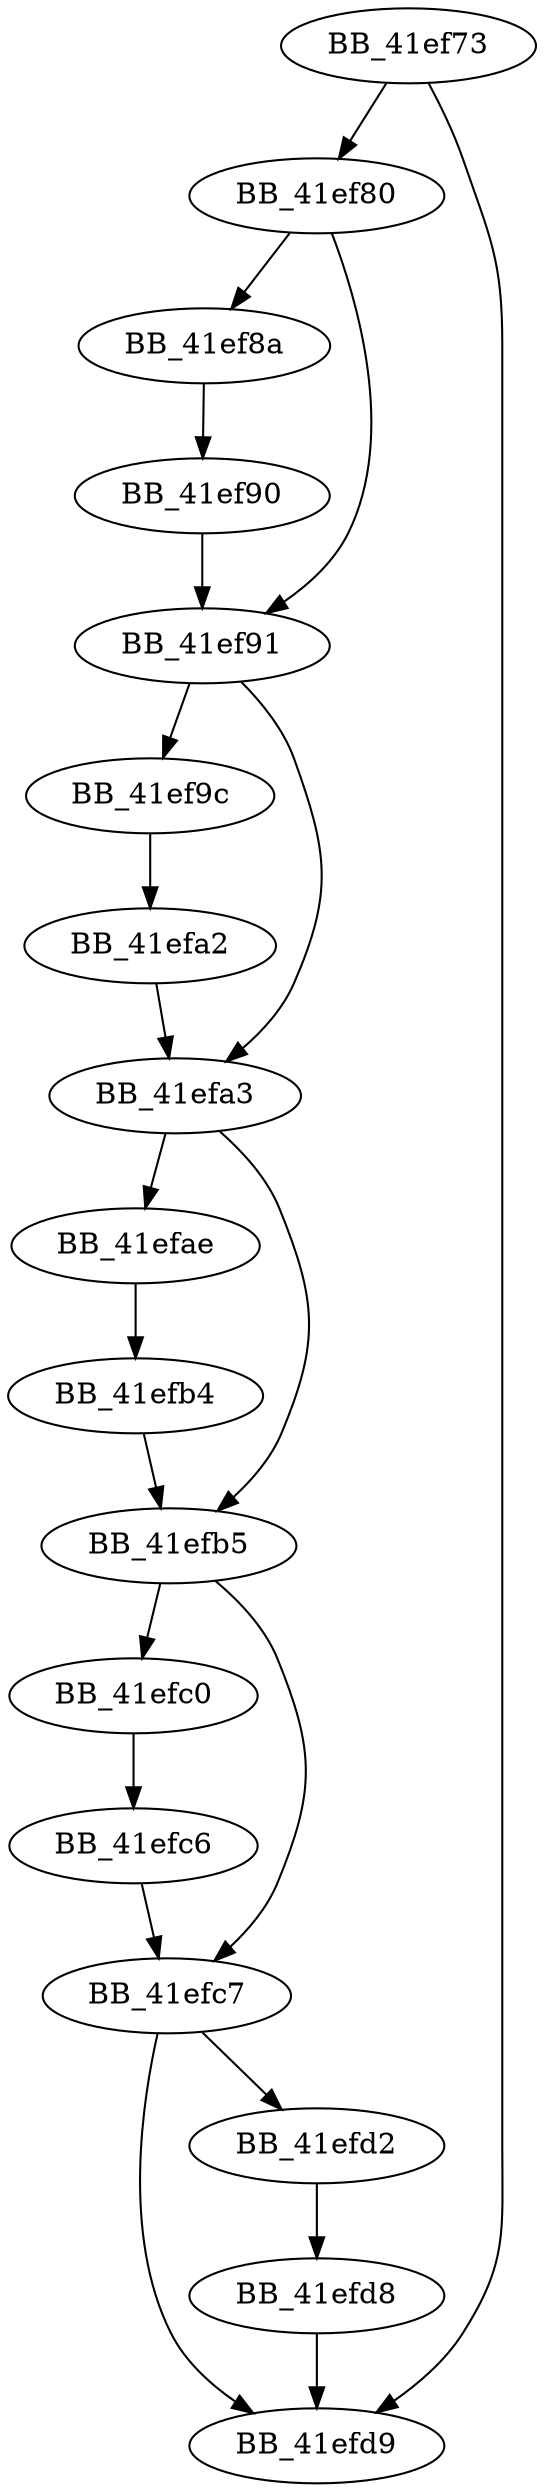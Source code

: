 DiGraph ___free_lconv_num{
BB_41ef73->BB_41ef80
BB_41ef73->BB_41efd9
BB_41ef80->BB_41ef8a
BB_41ef80->BB_41ef91
BB_41ef8a->BB_41ef90
BB_41ef90->BB_41ef91
BB_41ef91->BB_41ef9c
BB_41ef91->BB_41efa3
BB_41ef9c->BB_41efa2
BB_41efa2->BB_41efa3
BB_41efa3->BB_41efae
BB_41efa3->BB_41efb5
BB_41efae->BB_41efb4
BB_41efb4->BB_41efb5
BB_41efb5->BB_41efc0
BB_41efb5->BB_41efc7
BB_41efc0->BB_41efc6
BB_41efc6->BB_41efc7
BB_41efc7->BB_41efd2
BB_41efc7->BB_41efd9
BB_41efd2->BB_41efd8
BB_41efd8->BB_41efd9
}
